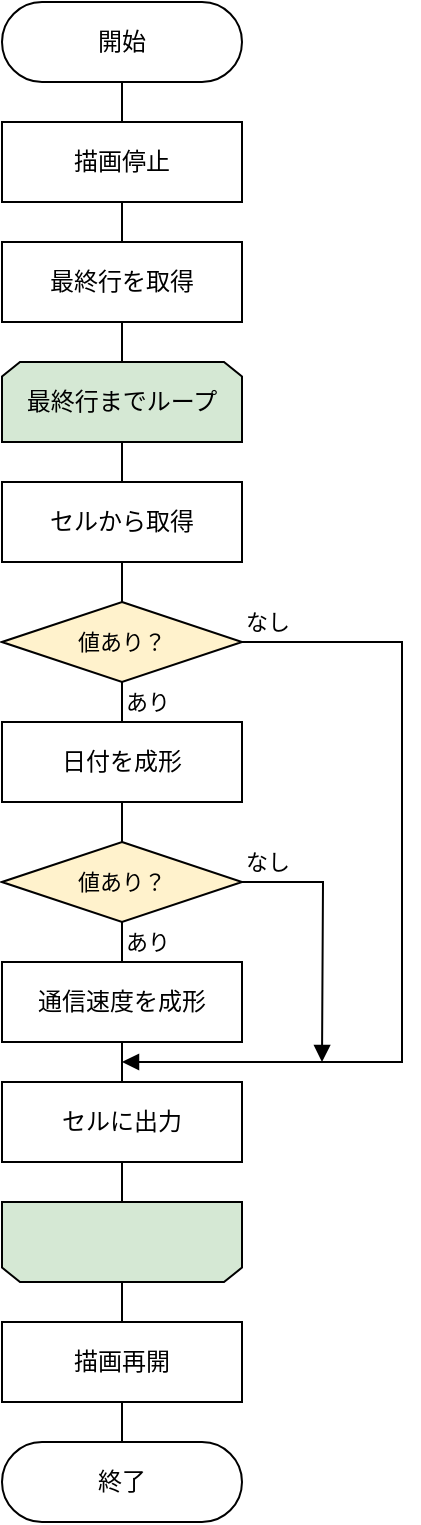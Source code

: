 <mxfile version="23.1.5" type="github">
  <diagram name="ページ1" id="aXHleUiduTxEvC2QPzo_">
    <mxGraphModel dx="1156" dy="646" grid="1" gridSize="10" guides="1" tooltips="1" connect="1" arrows="1" fold="1" page="1" pageScale="1" pageWidth="827" pageHeight="1169" math="0" shadow="0">
      <root>
        <mxCell id="0" />
        <mxCell id="1" parent="0" />
        <mxCell id="hdLjvUDIKUFUrgh0DHkW-18" style="edgeStyle=orthogonalEdgeStyle;rounded=0;orthogonalLoop=1;jettySize=auto;html=1;exitX=0.5;exitY=1;exitDx=0;exitDy=0;entryX=0.5;entryY=0;entryDx=0;entryDy=0;strokeColor=default;align=center;verticalAlign=middle;fontFamily=Helvetica;fontSize=11;fontColor=default;labelBackgroundColor=default;endArrow=none;endFill=0;" edge="1" parent="1" source="hdLjvUDIKUFUrgh0DHkW-1" target="hdLjvUDIKUFUrgh0DHkW-19">
          <mxGeometry relative="1" as="geometry" />
        </mxCell>
        <mxCell id="hdLjvUDIKUFUrgh0DHkW-1" value="開始" style="rounded=1;whiteSpace=wrap;html=1;arcSize=50;" vertex="1" parent="1">
          <mxGeometry x="40" y="40" width="120" height="40" as="geometry" />
        </mxCell>
        <mxCell id="hdLjvUDIKUFUrgh0DHkW-11" style="edgeStyle=orthogonalEdgeStyle;rounded=0;orthogonalLoop=1;jettySize=auto;html=1;exitX=0.5;exitY=1;exitDx=0;exitDy=0;entryX=0.5;entryY=0;entryDx=0;entryDy=0;endArrow=none;endFill=0;" edge="1" parent="1" source="hdLjvUDIKUFUrgh0DHkW-3" target="hdLjvUDIKUFUrgh0DHkW-4">
          <mxGeometry relative="1" as="geometry" />
        </mxCell>
        <mxCell id="hdLjvUDIKUFUrgh0DHkW-3" value="最終行を取得" style="rounded=0;whiteSpace=wrap;html=1;" vertex="1" parent="1">
          <mxGeometry x="40" y="160" width="120" height="40" as="geometry" />
        </mxCell>
        <mxCell id="hdLjvUDIKUFUrgh0DHkW-12" style="edgeStyle=orthogonalEdgeStyle;rounded=0;orthogonalLoop=1;jettySize=auto;html=1;exitX=0.5;exitY=1;exitDx=0;exitDy=0;entryX=0.5;entryY=0;entryDx=0;entryDy=0;strokeColor=default;align=center;verticalAlign=middle;fontFamily=Helvetica;fontSize=11;fontColor=default;labelBackgroundColor=default;endArrow=none;endFill=0;" edge="1" parent="1" source="hdLjvUDIKUFUrgh0DHkW-4" target="hdLjvUDIKUFUrgh0DHkW-9">
          <mxGeometry relative="1" as="geometry" />
        </mxCell>
        <mxCell id="hdLjvUDIKUFUrgh0DHkW-4" value="最終行までループ" style="shape=loopLimit;whiteSpace=wrap;html=1;size=9;fillColor=#d5e8d4;strokeColor=#000000;" vertex="1" parent="1">
          <mxGeometry x="40" y="220" width="120" height="40" as="geometry" />
        </mxCell>
        <mxCell id="hdLjvUDIKUFUrgh0DHkW-28" style="edgeStyle=orthogonalEdgeStyle;rounded=0;orthogonalLoop=1;jettySize=auto;html=1;exitX=0.5;exitY=1;exitDx=0;exitDy=0;entryX=0.5;entryY=0;entryDx=0;entryDy=0;strokeColor=default;align=center;verticalAlign=middle;fontFamily=Helvetica;fontSize=11;fontColor=default;labelBackgroundColor=default;endArrow=none;endFill=0;" edge="1" parent="1" source="hdLjvUDIKUFUrgh0DHkW-5" target="hdLjvUDIKUFUrgh0DHkW-27">
          <mxGeometry relative="1" as="geometry" />
        </mxCell>
        <mxCell id="hdLjvUDIKUFUrgh0DHkW-5" value="日付を成形" style="rounded=0;whiteSpace=wrap;html=1;" vertex="1" parent="1">
          <mxGeometry x="40" y="400" width="120" height="40" as="geometry" />
        </mxCell>
        <mxCell id="hdLjvUDIKUFUrgh0DHkW-30" style="edgeStyle=orthogonalEdgeStyle;rounded=0;orthogonalLoop=1;jettySize=auto;html=1;exitX=0.5;exitY=1;exitDx=0;exitDy=0;entryX=0.5;entryY=0;entryDx=0;entryDy=0;strokeColor=default;align=center;verticalAlign=middle;fontFamily=Helvetica;fontSize=11;fontColor=default;labelBackgroundColor=default;endArrow=none;endFill=0;" edge="1" parent="1" source="hdLjvUDIKUFUrgh0DHkW-6" target="hdLjvUDIKUFUrgh0DHkW-8">
          <mxGeometry relative="1" as="geometry" />
        </mxCell>
        <mxCell id="hdLjvUDIKUFUrgh0DHkW-6" value="通信速度を成形" style="rounded=0;whiteSpace=wrap;html=1;" vertex="1" parent="1">
          <mxGeometry x="40" y="520" width="120" height="40" as="geometry" />
        </mxCell>
        <mxCell id="hdLjvUDIKUFUrgh0DHkW-17" style="edgeStyle=orthogonalEdgeStyle;rounded=0;orthogonalLoop=1;jettySize=auto;html=1;exitX=0.5;exitY=0;exitDx=0;exitDy=0;strokeColor=default;align=center;verticalAlign=middle;fontFamily=Helvetica;fontSize=11;fontColor=default;labelBackgroundColor=default;endArrow=none;endFill=0;" edge="1" parent="1" source="hdLjvUDIKUFUrgh0DHkW-7">
          <mxGeometry relative="1" as="geometry">
            <mxPoint x="100" y="700" as="targetPoint" />
          </mxGeometry>
        </mxCell>
        <mxCell id="hdLjvUDIKUFUrgh0DHkW-7" value="" style="shape=loopLimit;whiteSpace=wrap;html=1;size=9;rotation=-180;fillColor=#d5e8d4;strokeColor=#000000;" vertex="1" parent="1">
          <mxGeometry x="40" y="640" width="120" height="40" as="geometry" />
        </mxCell>
        <mxCell id="hdLjvUDIKUFUrgh0DHkW-16" style="edgeStyle=orthogonalEdgeStyle;rounded=0;orthogonalLoop=1;jettySize=auto;html=1;exitX=0.5;exitY=1;exitDx=0;exitDy=0;entryX=0.5;entryY=1;entryDx=0;entryDy=0;strokeColor=default;align=center;verticalAlign=middle;fontFamily=Helvetica;fontSize=11;fontColor=default;labelBackgroundColor=default;endArrow=none;endFill=0;" edge="1" parent="1" source="hdLjvUDIKUFUrgh0DHkW-8" target="hdLjvUDIKUFUrgh0DHkW-7">
          <mxGeometry relative="1" as="geometry" />
        </mxCell>
        <mxCell id="hdLjvUDIKUFUrgh0DHkW-8" value="セルに出力" style="rounded=0;whiteSpace=wrap;html=1;" vertex="1" parent="1">
          <mxGeometry x="40" y="580" width="120" height="40" as="geometry" />
        </mxCell>
        <mxCell id="hdLjvUDIKUFUrgh0DHkW-25" style="edgeStyle=orthogonalEdgeStyle;rounded=0;orthogonalLoop=1;jettySize=auto;html=1;exitX=0.5;exitY=1;exitDx=0;exitDy=0;entryX=0.5;entryY=0;entryDx=0;entryDy=0;strokeColor=default;align=center;verticalAlign=middle;fontFamily=Helvetica;fontSize=11;fontColor=default;labelBackgroundColor=default;endArrow=none;endFill=0;" edge="1" parent="1" source="hdLjvUDIKUFUrgh0DHkW-9" target="hdLjvUDIKUFUrgh0DHkW-24">
          <mxGeometry relative="1" as="geometry" />
        </mxCell>
        <mxCell id="hdLjvUDIKUFUrgh0DHkW-9" value="セルから取得" style="rounded=0;whiteSpace=wrap;html=1;" vertex="1" parent="1">
          <mxGeometry x="40" y="280" width="120" height="40" as="geometry" />
        </mxCell>
        <mxCell id="hdLjvUDIKUFUrgh0DHkW-10" value="終了" style="rounded=1;whiteSpace=wrap;html=1;arcSize=50;" vertex="1" parent="1">
          <mxGeometry x="40" y="760" width="120" height="40" as="geometry" />
        </mxCell>
        <mxCell id="hdLjvUDIKUFUrgh0DHkW-20" style="edgeStyle=orthogonalEdgeStyle;rounded=0;orthogonalLoop=1;jettySize=auto;html=1;exitX=0.5;exitY=1;exitDx=0;exitDy=0;entryX=0.5;entryY=0;entryDx=0;entryDy=0;strokeColor=default;align=center;verticalAlign=middle;fontFamily=Helvetica;fontSize=11;fontColor=default;labelBackgroundColor=default;endArrow=none;endFill=0;" edge="1" parent="1" source="hdLjvUDIKUFUrgh0DHkW-19" target="hdLjvUDIKUFUrgh0DHkW-3">
          <mxGeometry relative="1" as="geometry" />
        </mxCell>
        <mxCell id="hdLjvUDIKUFUrgh0DHkW-19" value="描画停止" style="rounded=0;whiteSpace=wrap;html=1;" vertex="1" parent="1">
          <mxGeometry x="40" y="100" width="120" height="40" as="geometry" />
        </mxCell>
        <mxCell id="hdLjvUDIKUFUrgh0DHkW-22" style="edgeStyle=orthogonalEdgeStyle;rounded=0;orthogonalLoop=1;jettySize=auto;html=1;exitX=0.5;exitY=1;exitDx=0;exitDy=0;entryX=0.5;entryY=0;entryDx=0;entryDy=0;strokeColor=default;align=center;verticalAlign=middle;fontFamily=Helvetica;fontSize=11;fontColor=default;labelBackgroundColor=default;endArrow=none;endFill=0;" edge="1" parent="1" source="hdLjvUDIKUFUrgh0DHkW-21" target="hdLjvUDIKUFUrgh0DHkW-10">
          <mxGeometry relative="1" as="geometry" />
        </mxCell>
        <mxCell id="hdLjvUDIKUFUrgh0DHkW-21" value="描画再開" style="rounded=0;whiteSpace=wrap;html=1;" vertex="1" parent="1">
          <mxGeometry x="40" y="700" width="120" height="40" as="geometry" />
        </mxCell>
        <mxCell id="hdLjvUDIKUFUrgh0DHkW-26" style="edgeStyle=orthogonalEdgeStyle;rounded=0;orthogonalLoop=1;jettySize=auto;html=1;exitX=0.5;exitY=1;exitDx=0;exitDy=0;entryX=0.5;entryY=0;entryDx=0;entryDy=0;strokeColor=default;align=center;verticalAlign=middle;fontFamily=Helvetica;fontSize=11;fontColor=default;labelBackgroundColor=default;endArrow=none;endFill=0;" edge="1" parent="1" source="hdLjvUDIKUFUrgh0DHkW-24" target="hdLjvUDIKUFUrgh0DHkW-5">
          <mxGeometry relative="1" as="geometry" />
        </mxCell>
        <mxCell id="hdLjvUDIKUFUrgh0DHkW-31" style="edgeStyle=orthogonalEdgeStyle;rounded=0;orthogonalLoop=1;jettySize=auto;html=1;exitX=1;exitY=0.5;exitDx=0;exitDy=0;strokeColor=default;align=center;verticalAlign=middle;fontFamily=Helvetica;fontSize=11;fontColor=default;labelBackgroundColor=default;endArrow=block;endFill=1;" edge="1" parent="1" source="hdLjvUDIKUFUrgh0DHkW-24">
          <mxGeometry relative="1" as="geometry">
            <mxPoint x="100" y="570" as="targetPoint" />
            <Array as="points">
              <mxPoint x="240" y="360" />
              <mxPoint x="240" y="570" />
            </Array>
          </mxGeometry>
        </mxCell>
        <mxCell id="hdLjvUDIKUFUrgh0DHkW-24" value="値あり？" style="rhombus;whiteSpace=wrap;html=1;fontFamily=Helvetica;fontSize=11;labelBackgroundColor=none;fillColor=#fff2cc;strokeColor=#000000;" vertex="1" parent="1">
          <mxGeometry x="40" y="340" width="120" height="40" as="geometry" />
        </mxCell>
        <mxCell id="hdLjvUDIKUFUrgh0DHkW-29" style="edgeStyle=orthogonalEdgeStyle;rounded=0;orthogonalLoop=1;jettySize=auto;html=1;exitX=0.5;exitY=1;exitDx=0;exitDy=0;entryX=0.5;entryY=0;entryDx=0;entryDy=0;strokeColor=default;align=center;verticalAlign=middle;fontFamily=Helvetica;fontSize=11;fontColor=default;labelBackgroundColor=default;endArrow=none;endFill=0;" edge="1" parent="1" source="hdLjvUDIKUFUrgh0DHkW-27" target="hdLjvUDIKUFUrgh0DHkW-6">
          <mxGeometry relative="1" as="geometry" />
        </mxCell>
        <mxCell id="hdLjvUDIKUFUrgh0DHkW-32" style="edgeStyle=orthogonalEdgeStyle;rounded=0;orthogonalLoop=1;jettySize=auto;html=1;exitX=1;exitY=0.5;exitDx=0;exitDy=0;strokeColor=default;align=center;verticalAlign=middle;fontFamily=Helvetica;fontSize=11;fontColor=default;labelBackgroundColor=default;endArrow=block;endFill=1;" edge="1" parent="1" source="hdLjvUDIKUFUrgh0DHkW-27">
          <mxGeometry relative="1" as="geometry">
            <mxPoint x="200" y="570" as="targetPoint" />
          </mxGeometry>
        </mxCell>
        <mxCell id="hdLjvUDIKUFUrgh0DHkW-27" value="値あり？" style="rhombus;whiteSpace=wrap;html=1;fontFamily=Helvetica;fontSize=11;labelBackgroundColor=none;fillColor=#fff2cc;strokeColor=#000000;" vertex="1" parent="1">
          <mxGeometry x="40" y="460" width="120" height="40" as="geometry" />
        </mxCell>
        <mxCell id="hdLjvUDIKUFUrgh0DHkW-33" value="なし" style="text;html=1;align=left;verticalAlign=middle;whiteSpace=wrap;rounded=0;fontFamily=Helvetica;fontSize=11;fontColor=default;labelBackgroundColor=default;" vertex="1" parent="1">
          <mxGeometry x="160" y="340" width="50" height="20" as="geometry" />
        </mxCell>
        <mxCell id="hdLjvUDIKUFUrgh0DHkW-34" value="あり" style="text;html=1;align=left;verticalAlign=middle;whiteSpace=wrap;rounded=0;fontFamily=Helvetica;fontSize=11;fontColor=default;labelBackgroundColor=default;" vertex="1" parent="1">
          <mxGeometry x="100" y="380" width="50" height="20" as="geometry" />
        </mxCell>
        <mxCell id="hdLjvUDIKUFUrgh0DHkW-35" value="なし" style="text;html=1;align=left;verticalAlign=middle;whiteSpace=wrap;rounded=0;fontFamily=Helvetica;fontSize=11;fontColor=default;labelBackgroundColor=default;" vertex="1" parent="1">
          <mxGeometry x="160" y="460" width="50" height="20" as="geometry" />
        </mxCell>
        <mxCell id="hdLjvUDIKUFUrgh0DHkW-36" value="あり" style="text;html=1;align=left;verticalAlign=middle;whiteSpace=wrap;rounded=0;fontFamily=Helvetica;fontSize=11;fontColor=default;labelBackgroundColor=default;" vertex="1" parent="1">
          <mxGeometry x="100" y="500" width="50" height="20" as="geometry" />
        </mxCell>
      </root>
    </mxGraphModel>
  </diagram>
</mxfile>
